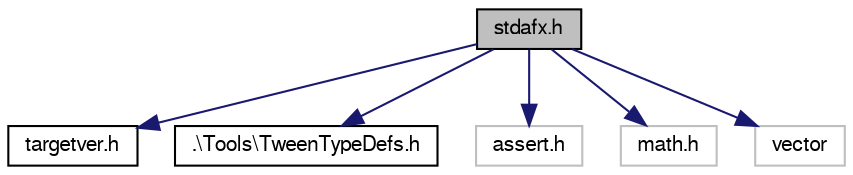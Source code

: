 digraph "stdafx.h"
{
  bgcolor="transparent";
  edge [fontname="FreeSans",fontsize="10",labelfontname="FreeSans",labelfontsize="10"];
  node [fontname="FreeSans",fontsize="10",shape=record];
  Node1 [label="stdafx.h",height=0.2,width=0.4,color="black", fillcolor="grey75", style="filled" fontcolor="black"];
  Node1 -> Node2 [color="midnightblue",fontsize="10",style="solid",fontname="FreeSans"];
  Node2 [label="targetver.h",height=0.2,width=0.4,color="black",URL="$d9/da6/targetver_8h.html"];
  Node1 -> Node3 [color="midnightblue",fontsize="10",style="solid",fontname="FreeSans"];
  Node3 [label=".\\Tools\\TweenTypeDefs.h",height=0.2,width=0.4,color="black",URL="$d2/dcb/TweenTypeDefs_8h.html"];
  Node1 -> Node4 [color="midnightblue",fontsize="10",style="solid",fontname="FreeSans"];
  Node4 [label="assert.h",height=0.2,width=0.4,color="grey75"];
  Node1 -> Node5 [color="midnightblue",fontsize="10",style="solid",fontname="FreeSans"];
  Node5 [label="math.h",height=0.2,width=0.4,color="grey75"];
  Node1 -> Node6 [color="midnightblue",fontsize="10",style="solid",fontname="FreeSans"];
  Node6 [label="vector",height=0.2,width=0.4,color="grey75"];
}
